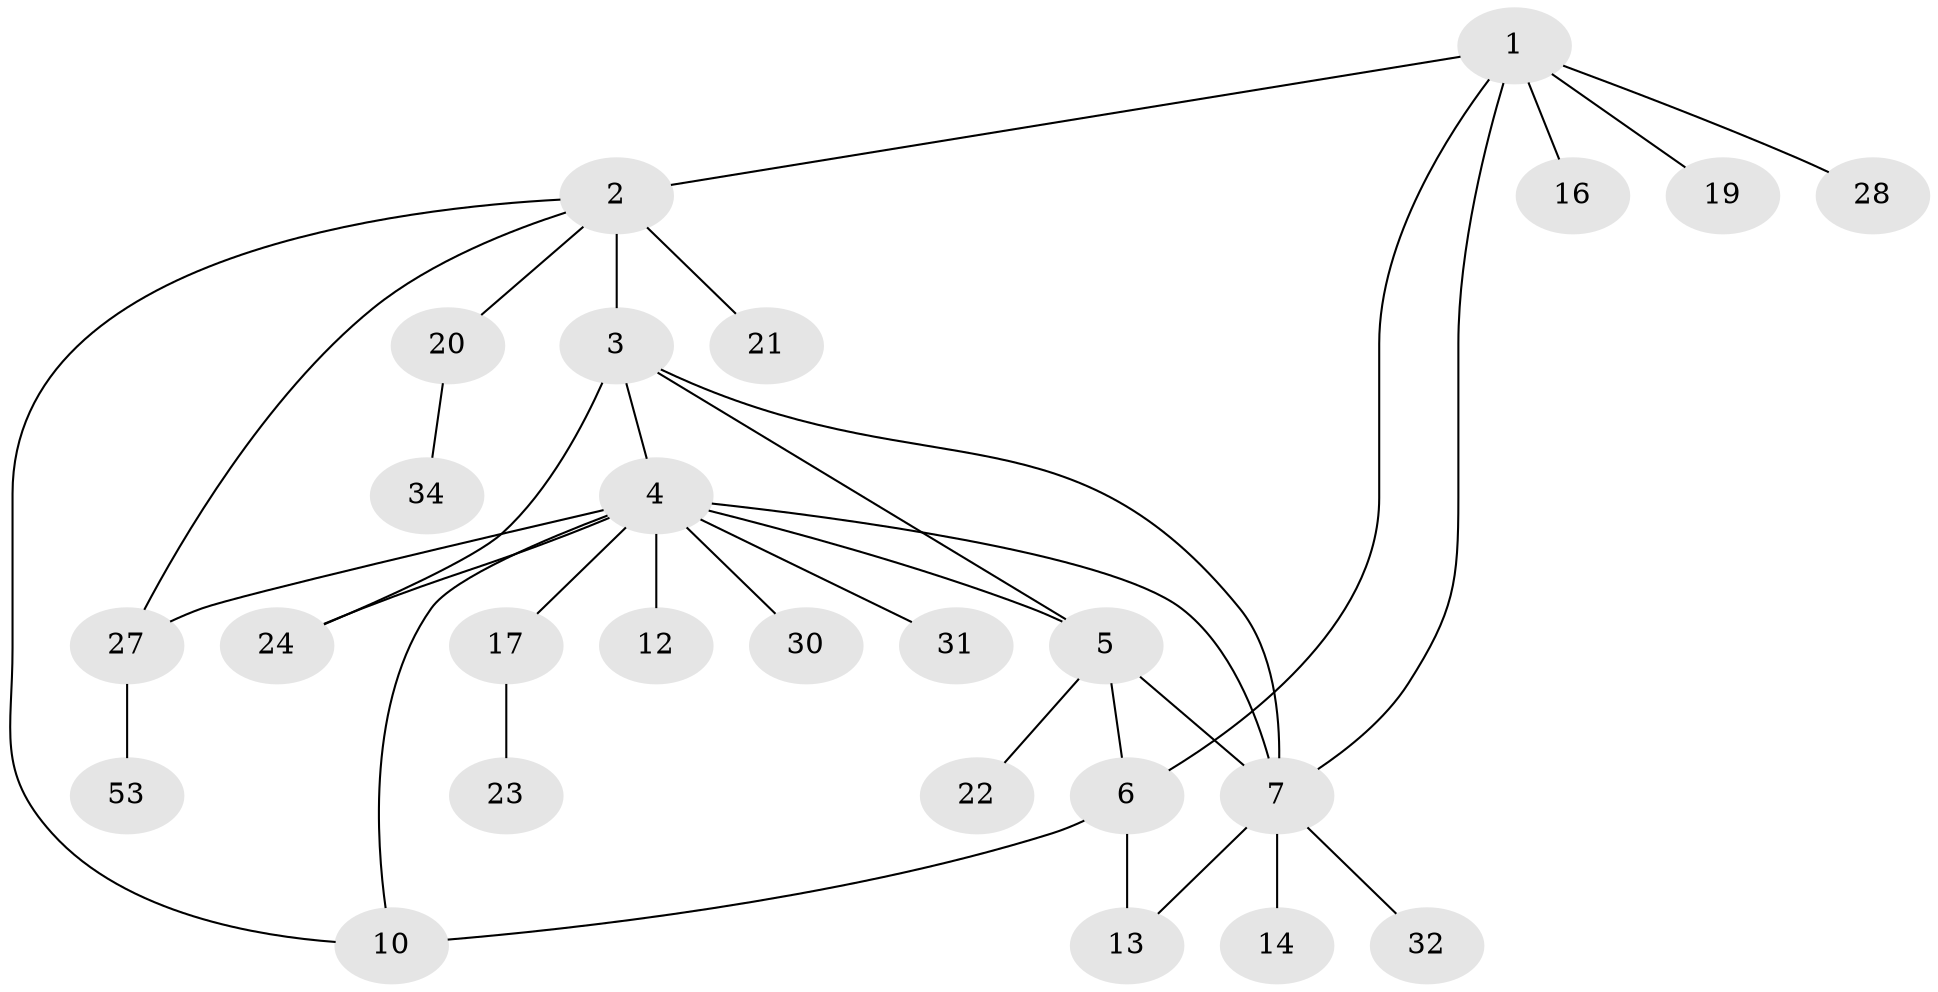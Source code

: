 // original degree distribution, {6: 0.05660377358490566, 7: 0.018867924528301886, 5: 0.05660377358490566, 9: 0.018867924528301886, 4: 0.03773584905660377, 8: 0.018867924528301886, 3: 0.11320754716981132, 1: 0.5471698113207547, 2: 0.1320754716981132}
// Generated by graph-tools (version 1.1) at 2025/16/03/09/25 04:16:02]
// undirected, 26 vertices, 35 edges
graph export_dot {
graph [start="1"]
  node [color=gray90,style=filled];
  1;
  2 [super="+15"];
  3;
  4 [super="+35+46+52+9"];
  5;
  6 [super="+43+11"];
  7 [super="+47+37+38+36+29+8"];
  10;
  12;
  13;
  14;
  16;
  17;
  19;
  20 [super="+26"];
  21 [super="+44"];
  22;
  23;
  24;
  27;
  28;
  30;
  31;
  32 [super="+33"];
  34;
  53;
  1 -- 2;
  1 -- 6;
  1 -- 16;
  1 -- 19;
  1 -- 28;
  1 -- 7;
  2 -- 3 [weight=2];
  2 -- 10;
  2 -- 20;
  2 -- 27;
  2 -- 21;
  3 -- 4;
  3 -- 5;
  3 -- 7;
  3 -- 24;
  4 -- 17;
  4 -- 27;
  4 -- 5;
  4 -- 7;
  4 -- 10;
  4 -- 12;
  4 -- 24;
  4 -- 30;
  4 -- 31;
  5 -- 6;
  5 -- 22;
  5 -- 7;
  6 -- 10;
  6 -- 13;
  7 -- 14;
  7 -- 32;
  7 -- 13;
  17 -- 23;
  20 -- 34;
  27 -- 53;
}
